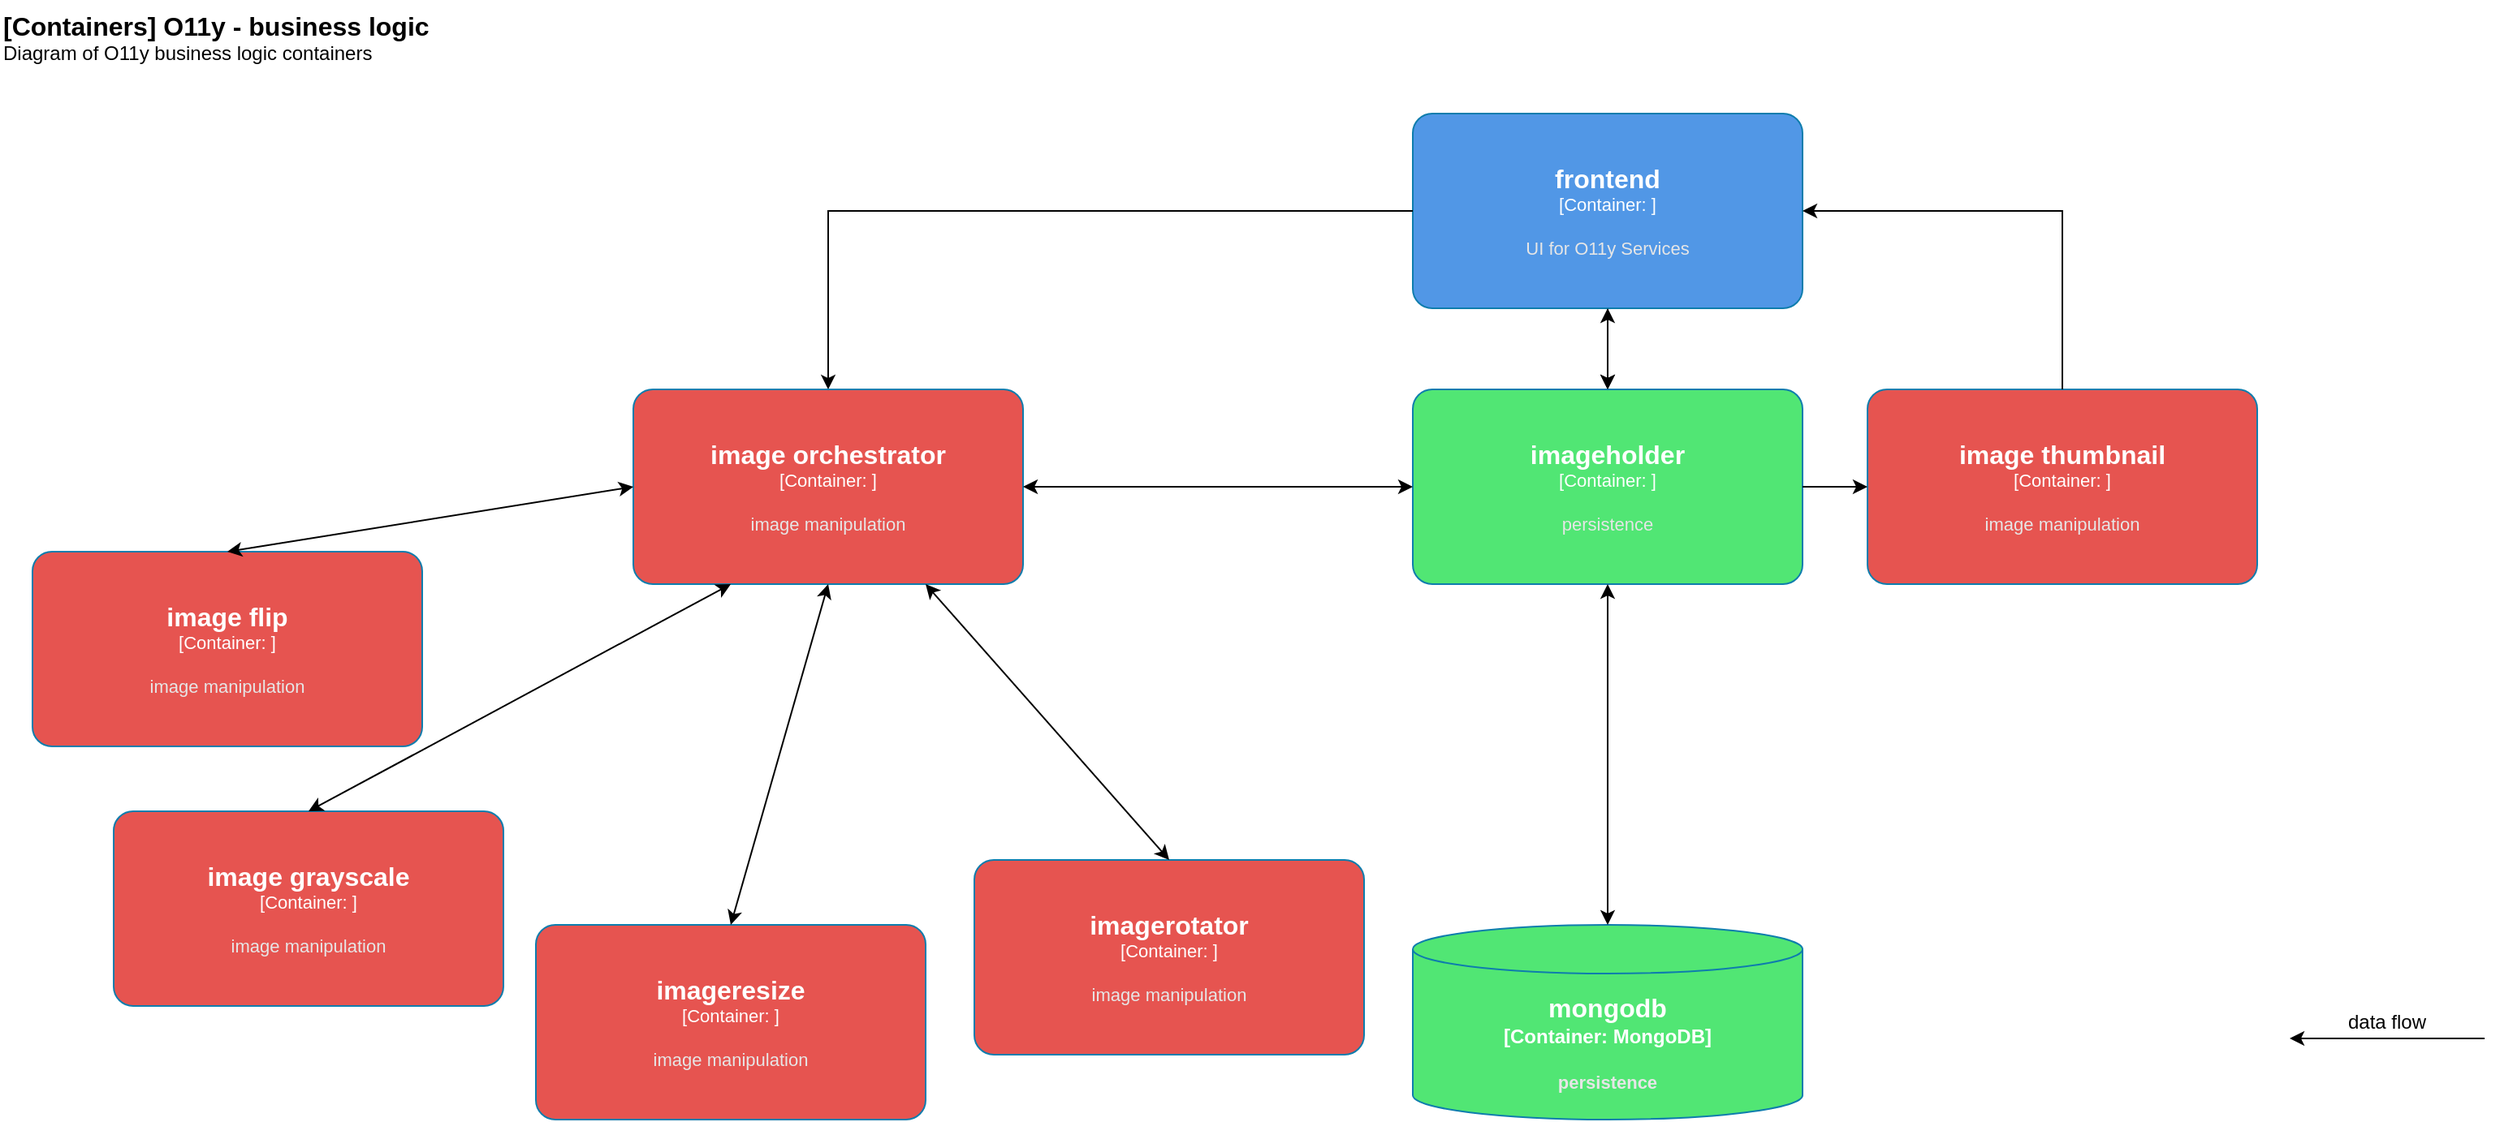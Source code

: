 <mxfile version="16.1.2" type="device"><diagram name="Page-1" id="5f0bae14-7c28-e335-631c-24af17079c00"><mxGraphModel dx="3055" dy="1018" grid="1" gridSize="10" guides="1" tooltips="1" connect="1" arrows="1" fold="1" page="1" pageScale="1" pageWidth="1100" pageHeight="850" background="none" math="0" shadow="0"><root><mxCell id="0"/><mxCell id="1" parent="0"/><mxCell id="iwrlAtaEDqcLhYDysE9W-30" style="edgeStyle=orthogonalEdgeStyle;rounded=0;orthogonalLoop=1;jettySize=auto;html=1;" edge="1" parent="1" source="iwrlAtaEDqcLhYDysE9W-4" target="iwrlAtaEDqcLhYDysE9W-6"><mxGeometry relative="1" as="geometry"/></mxCell><object placeholders="1" c4Name="frontend" c4Type="Container" c4Technology="" c4Description="UI for O11y Services" label="&lt;font style=&quot;font-size: 16px&quot;&gt;&lt;b&gt;%c4Name%&lt;/b&gt;&lt;/font&gt;&lt;div&gt;[%c4Type%: %c4Technology%]&lt;/div&gt;&lt;br&gt;&lt;div&gt;&lt;font style=&quot;font-size: 11px&quot;&gt;&lt;font color=&quot;#E6E6E6&quot;&gt;%c4Description%&lt;/font&gt;&lt;/div&gt;" id="iwrlAtaEDqcLhYDysE9W-4"><mxCell style="rounded=1;whiteSpace=wrap;html=1;fontSize=11;labelBackgroundColor=none;fillColor=#5197E6;fontColor=#ffffff;align=center;arcSize=10;strokeColor=#0E7DAD;metaEdit=1;resizable=0;points=[[0.25,0,0],[0.5,0,0],[0.75,0,0],[1,0.25,0],[1,0.5,0],[1,0.75,0],[0.75,1,0],[0.5,1,0],[0.25,1,0],[0,0.75,0],[0,0.5,0],[0,0.25,0]];" vertex="1" parent="1"><mxGeometry x="-210" y="110" width="240" height="120" as="geometry"/></mxCell></object><object placeholders="1" c4Name="image thumbnail" c4Type="Container" c4Technology="" c4Description="image manipulation" label="&lt;font style=&quot;font-size: 16px&quot;&gt;&lt;b&gt;%c4Name%&lt;/b&gt;&lt;/font&gt;&lt;div&gt;[%c4Type%: %c4Technology%]&lt;/div&gt;&lt;br&gt;&lt;div&gt;&lt;font style=&quot;font-size: 11px&quot;&gt;&lt;font color=&quot;#E6E6E6&quot;&gt;%c4Description%&lt;/font&gt;&lt;/div&gt;" id="iwrlAtaEDqcLhYDysE9W-5"><mxCell style="rounded=1;whiteSpace=wrap;html=1;fontSize=11;labelBackgroundColor=none;fillColor=#E65450;fontColor=#ffffff;align=center;arcSize=10;strokeColor=#0E7DAD;metaEdit=1;resizable=0;points=[[0.25,0,0],[0.5,0,0],[0.75,0,0],[1,0.25,0],[1,0.5,0],[1,0.75,0],[0.75,1,0],[0.5,1,0],[0.25,1,0],[0,0.75,0],[0,0.5,0],[0,0.25,0]];" vertex="1" parent="1"><mxGeometry x="70" y="280" width="240" height="120" as="geometry"/></mxCell></object><mxCell id="iwrlAtaEDqcLhYDysE9W-28" style="edgeStyle=orthogonalEdgeStyle;rounded=0;orthogonalLoop=1;jettySize=auto;html=1;entryX=0.5;entryY=0;entryDx=0;entryDy=0;entryPerimeter=0;exitX=0;exitY=0.5;exitDx=0;exitDy=0;exitPerimeter=0;" edge="1" parent="1" source="iwrlAtaEDqcLhYDysE9W-4" target="iwrlAtaEDqcLhYDysE9W-7"><mxGeometry relative="1" as="geometry"><mxPoint x="-570" y="50" as="sourcePoint"/></mxGeometry></mxCell><object placeholders="1" c4Name="imageholder" c4Type="Container" c4Technology="" c4Description="persistence" label="&lt;font style=&quot;font-size: 16px&quot;&gt;&lt;b&gt;%c4Name%&lt;/b&gt;&lt;/font&gt;&lt;div&gt;[%c4Type%: %c4Technology%]&lt;/div&gt;&lt;br&gt;&lt;div&gt;&lt;font style=&quot;font-size: 11px&quot;&gt;&lt;font color=&quot;#E6E6E6&quot;&gt;%c4Description%&lt;/font&gt;&lt;/div&gt;" id="iwrlAtaEDqcLhYDysE9W-6"><mxCell style="rounded=1;whiteSpace=wrap;html=1;fontSize=11;labelBackgroundColor=none;fillColor=#51E674;fontColor=#ffffff;align=center;arcSize=10;strokeColor=#0E7DAD;metaEdit=1;resizable=0;points=[[0.25,0,0],[0.5,0,0],[0.75,0,0],[1,0.25,0],[1,0.5,0],[1,0.75,0],[0.75,1,0],[0.5,1,0],[0.25,1,0],[0,0.75,0],[0,0.5,0],[0,0.25,0]];" vertex="1" parent="1"><mxGeometry x="-210" y="280" width="240" height="120" as="geometry"/></mxCell></object><object placeholders="1" c4Name="image orchestrator" c4Type="Container" c4Technology="" c4Description="image manipulation" label="&lt;font style=&quot;font-size: 16px&quot;&gt;&lt;b&gt;%c4Name%&lt;/b&gt;&lt;/font&gt;&lt;div&gt;[%c4Type%: %c4Technology%]&lt;/div&gt;&lt;br&gt;&lt;div&gt;&lt;font style=&quot;font-size: 11px&quot;&gt;&lt;font color=&quot;#E6E6E6&quot;&gt;%c4Description%&lt;/font&gt;&lt;/div&gt;" id="iwrlAtaEDqcLhYDysE9W-7"><mxCell style="rounded=1;whiteSpace=wrap;html=1;fontSize=11;labelBackgroundColor=none;fillColor=#E65450;fontColor=#ffffff;align=center;arcSize=10;strokeColor=#0E7DAD;metaEdit=1;resizable=0;points=[[0.25,0,0],[0.5,0,0],[0.75,0,0],[1,0.25,0],[1,0.5,0],[1,0.75,0],[0.75,1,0],[0.5,1,0],[0.25,1,0],[0,0.75,0],[0,0.5,0],[0,0.25,0]];" vertex="1" parent="1"><mxGeometry x="-690" y="280" width="240" height="120" as="geometry"/></mxCell></object><object placeholders="1" c4Name="image flip" c4Type="Container" c4Technology="" c4Description="image manipulation" label="&lt;font style=&quot;font-size: 16px&quot;&gt;&lt;b&gt;%c4Name%&lt;/b&gt;&lt;/font&gt;&lt;div&gt;[%c4Type%: %c4Technology%]&lt;/div&gt;&lt;br&gt;&lt;div&gt;&lt;font style=&quot;font-size: 11px&quot;&gt;&lt;font color=&quot;#E6E6E6&quot;&gt;%c4Description%&lt;/font&gt;&lt;/div&gt;" id="iwrlAtaEDqcLhYDysE9W-8"><mxCell style="rounded=1;whiteSpace=wrap;html=1;fontSize=11;labelBackgroundColor=none;fillColor=#E65450;fontColor=#ffffff;align=center;arcSize=10;strokeColor=#0E7DAD;metaEdit=1;resizable=0;points=[[0.25,0,0],[0.5,0,0],[0.75,0,0],[1,0.25,0],[1,0.5,0],[1,0.75,0],[0.75,1,0],[0.5,1,0],[0.25,1,0],[0,0.75,0],[0,0.5,0],[0,0.25,0]];" vertex="1" parent="1"><mxGeometry x="-1060" y="380" width="240" height="120" as="geometry"/></mxCell></object><object placeholders="1" c4Name="image grayscale" c4Type="Container" c4Technology="" c4Description="image manipulation" label="&lt;font style=&quot;font-size: 16px&quot;&gt;&lt;b&gt;%c4Name%&lt;/b&gt;&lt;/font&gt;&lt;div&gt;[%c4Type%: %c4Technology%]&lt;/div&gt;&lt;br&gt;&lt;div&gt;&lt;font style=&quot;font-size: 11px&quot;&gt;&lt;font color=&quot;#E6E6E6&quot;&gt;%c4Description%&lt;/font&gt;&lt;/div&gt;" id="iwrlAtaEDqcLhYDysE9W-9"><mxCell style="rounded=1;whiteSpace=wrap;html=1;fontSize=11;labelBackgroundColor=none;fillColor=#E65450;fontColor=#ffffff;align=center;arcSize=10;strokeColor=#0E7DAD;metaEdit=1;resizable=0;points=[[0.25,0,0],[0.5,0,0],[0.75,0,0],[1,0.25,0],[1,0.5,0],[1,0.75,0],[0.75,1,0],[0.5,1,0],[0.25,1,0],[0,0.75,0],[0,0.5,0],[0,0.25,0]];" vertex="1" parent="1"><mxGeometry x="-1010" y="540" width="240" height="120" as="geometry"/></mxCell></object><object placeholders="1" c4Name="imageresize" c4Type="Container" c4Technology="" c4Description="image manipulation" label="&lt;font style=&quot;font-size: 16px&quot;&gt;&lt;b&gt;%c4Name%&lt;/b&gt;&lt;/font&gt;&lt;div&gt;[%c4Type%: %c4Technology%]&lt;/div&gt;&lt;br&gt;&lt;div&gt;&lt;font style=&quot;font-size: 11px&quot;&gt;&lt;font color=&quot;#E6E6E6&quot;&gt;%c4Description%&lt;/font&gt;&lt;/div&gt;" id="iwrlAtaEDqcLhYDysE9W-10"><mxCell style="rounded=1;whiteSpace=wrap;html=1;fontSize=11;labelBackgroundColor=none;fillColor=#E65450;fontColor=#ffffff;align=center;arcSize=10;strokeColor=#0E7DAD;metaEdit=1;resizable=0;points=[[0.25,0,0],[0.5,0,0],[0.75,0,0],[1,0.25,0],[1,0.5,0],[1,0.75,0],[0.75,1,0],[0.5,1,0],[0.25,1,0],[0,0.75,0],[0,0.5,0],[0,0.25,0]];" vertex="1" parent="1"><mxGeometry x="-750" y="610" width="240" height="120" as="geometry"/></mxCell></object><object placeholders="1" c4Name="imagerotator" c4Type="Container" c4Technology="" c4Description="image manipulation" label="&lt;font style=&quot;font-size: 16px&quot;&gt;&lt;b&gt;%c4Name%&lt;/b&gt;&lt;/font&gt;&lt;div&gt;[%c4Type%: %c4Technology%]&lt;/div&gt;&lt;br&gt;&lt;div&gt;&lt;font style=&quot;font-size: 11px&quot;&gt;&lt;font color=&quot;#E6E6E6&quot;&gt;%c4Description%&lt;/font&gt;&lt;/div&gt;" id="iwrlAtaEDqcLhYDysE9W-11"><mxCell style="rounded=1;whiteSpace=wrap;html=1;fontSize=11;labelBackgroundColor=none;fillColor=#E65450;fontColor=#ffffff;align=center;arcSize=10;strokeColor=#0E7DAD;metaEdit=1;resizable=0;points=[[0.25,0,0],[0.5,0,0],[0.75,0,0],[1,0.25,0],[1,0.5,0],[1,0.75,0],[0.75,1,0],[0.5,1,0],[0.25,1,0],[0,0.75,0],[0,0.5,0],[0,0.25,0]];" vertex="1" parent="1"><mxGeometry x="-480" y="570" width="240" height="120" as="geometry"/></mxCell></object><object placeholders="1" c4Type="mongodb" c4Container="Container" c4Technology="MongoDB" c4Description="persistence" label="&lt;font style=&quot;font-size: 16px&quot;&gt;&lt;b&gt;%c4Type%&lt;/font&gt;&lt;div&gt;[%c4Container%:&amp;nbsp;%c4Technology%]&lt;/div&gt;&lt;br&gt;&lt;div&gt;&lt;font style=&quot;font-size: 11px&quot;&gt;&lt;font color=&quot;#E6E6E6&quot;&gt;%c4Description%&lt;/font&gt;&lt;/div&gt;" id="iwrlAtaEDqcLhYDysE9W-12"><mxCell style="shape=cylinder3;size=15;whiteSpace=wrap;html=1;boundedLbl=1;rounded=0;labelBackgroundColor=none;fillColor=#51E674;fontSize=12;fontColor=#ffffff;align=center;strokeColor=#0E7DAD;metaEdit=1;points=[[0.5,0,0],[1,0.25,0],[1,0.5,0],[1,0.75,0],[0.5,1,0],[0,0.75,0],[0,0.5,0],[0,0.25,0]];resizable=0;" vertex="1" parent="1"><mxGeometry x="-210" y="610" width="240" height="120" as="geometry"/></mxCell></object><object placeholders="1" c4Name="[Containers] O11y - business logic" c4Type="ContainerDiagramTitle" c4Description="Diagram of O11y business logic containers" label="&lt;font style=&quot;font-size: 16px&quot;&gt;&lt;b&gt;&lt;div style=&quot;text-align: left&quot;&gt;%c4Name%&lt;/div&gt;&lt;/b&gt;&lt;/font&gt;&lt;div style=&quot;text-align: left&quot;&gt;%c4Description%&lt;/div&gt;" id="iwrlAtaEDqcLhYDysE9W-14"><mxCell style="text;html=1;strokeColor=none;fillColor=none;align=left;verticalAlign=top;whiteSpace=wrap;rounded=0;metaEdit=1;allowArrows=0;resizable=1;rotatable=0;connectable=0;recursiveResize=0;expand=0;pointerEvents=0;points=[[0.25,0,0],[0.5,0,0],[0.75,0,0],[1,0.25,0],[1,0.5,0],[1,0.75,0],[0.75,1,0],[0.5,1,0],[0.25,1,0],[0,0.75,0],[0,0.5,0],[0,0.25,0]];" vertex="1" parent="1"><mxGeometry x="-1080" y="40" width="310" height="40" as="geometry"/></mxCell></object><mxCell id="iwrlAtaEDqcLhYDysE9W-20" value="" style="endArrow=classic;startArrow=classic;html=1;rounded=0;entryX=0.5;entryY=1;entryDx=0;entryDy=0;entryPerimeter=0;" edge="1" parent="1" source="iwrlAtaEDqcLhYDysE9W-6" target="iwrlAtaEDqcLhYDysE9W-4"><mxGeometry width="50" height="50" relative="1" as="geometry"><mxPoint x="-710" y="350" as="sourcePoint"/><mxPoint x="-660" y="300" as="targetPoint"/></mxGeometry></mxCell><mxCell id="iwrlAtaEDqcLhYDysE9W-29" value="" style="endArrow=classic;startArrow=classic;html=1;rounded=0;exitX=0.5;exitY=0;exitDx=0;exitDy=0;exitPerimeter=0;entryX=0.5;entryY=1;entryDx=0;entryDy=0;entryPerimeter=0;" edge="1" parent="1" source="iwrlAtaEDqcLhYDysE9W-12" target="iwrlAtaEDqcLhYDysE9W-6"><mxGeometry width="50" height="50" relative="1" as="geometry"><mxPoint x="-280" y="290" as="sourcePoint"/><mxPoint x="-280" y="240" as="targetPoint"/></mxGeometry></mxCell><mxCell id="iwrlAtaEDqcLhYDysE9W-31" style="edgeStyle=orthogonalEdgeStyle;rounded=0;orthogonalLoop=1;jettySize=auto;html=1;entryX=1;entryY=0.5;entryDx=0;entryDy=0;entryPerimeter=0;exitX=0.5;exitY=0;exitDx=0;exitDy=0;exitPerimeter=0;" edge="1" parent="1" source="iwrlAtaEDqcLhYDysE9W-5" target="iwrlAtaEDqcLhYDysE9W-4"><mxGeometry relative="1" as="geometry"><mxPoint x="-360" y="290" as="sourcePoint"/><mxPoint x="-200" y="180" as="targetPoint"/></mxGeometry></mxCell><mxCell id="iwrlAtaEDqcLhYDysE9W-32" value="" style="endArrow=classic;startArrow=classic;html=1;rounded=0;entryX=1;entryY=0.5;entryDx=0;entryDy=0;entryPerimeter=0;exitX=0;exitY=0.5;exitDx=0;exitDy=0;exitPerimeter=0;" edge="1" parent="1" source="iwrlAtaEDqcLhYDysE9W-6" target="iwrlAtaEDqcLhYDysE9W-7"><mxGeometry width="50" height="50" relative="1" as="geometry"><mxPoint x="-420" y="490" as="sourcePoint"/><mxPoint x="-420" y="440" as="targetPoint"/></mxGeometry></mxCell><mxCell id="iwrlAtaEDqcLhYDysE9W-34" style="edgeStyle=orthogonalEdgeStyle;rounded=0;orthogonalLoop=1;jettySize=auto;html=1;entryX=0;entryY=0.5;entryDx=0;entryDy=0;entryPerimeter=0;exitX=1;exitY=0.5;exitDx=0;exitDy=0;exitPerimeter=0;" edge="1" parent="1" source="iwrlAtaEDqcLhYDysE9W-6" target="iwrlAtaEDqcLhYDysE9W-5"><mxGeometry relative="1" as="geometry"><mxPoint x="200" y="290" as="sourcePoint"/><mxPoint x="40" y="180" as="targetPoint"/></mxGeometry></mxCell><mxCell id="iwrlAtaEDqcLhYDysE9W-35" value="" style="endArrow=classic;startArrow=classic;html=1;rounded=0;exitX=0.5;exitY=0;exitDx=0;exitDy=0;exitPerimeter=0;entryX=0.75;entryY=1;entryDx=0;entryDy=0;entryPerimeter=0;" edge="1" parent="1" source="iwrlAtaEDqcLhYDysE9W-11" target="iwrlAtaEDqcLhYDysE9W-7"><mxGeometry width="50" height="50" relative="1" as="geometry"><mxPoint x="-80" y="620" as="sourcePoint"/><mxPoint x="-280" y="410" as="targetPoint"/></mxGeometry></mxCell><mxCell id="iwrlAtaEDqcLhYDysE9W-36" value="" style="endArrow=classic;startArrow=classic;html=1;rounded=0;exitX=0.5;exitY=0;exitDx=0;exitDy=0;exitPerimeter=0;entryX=0.5;entryY=1;entryDx=0;entryDy=0;entryPerimeter=0;" edge="1" parent="1" source="iwrlAtaEDqcLhYDysE9W-10" target="iwrlAtaEDqcLhYDysE9W-7"><mxGeometry width="50" height="50" relative="1" as="geometry"><mxPoint x="-390" y="620" as="sourcePoint"/><mxPoint x="-500" y="410" as="targetPoint"/></mxGeometry></mxCell><mxCell id="iwrlAtaEDqcLhYDysE9W-37" value="" style="endArrow=classic;startArrow=classic;html=1;rounded=0;exitX=0.5;exitY=0;exitDx=0;exitDy=0;exitPerimeter=0;entryX=0.25;entryY=1;entryDx=0;entryDy=0;entryPerimeter=0;" edge="1" parent="1" source="iwrlAtaEDqcLhYDysE9W-9" target="iwrlAtaEDqcLhYDysE9W-7"><mxGeometry width="50" height="50" relative="1" as="geometry"><mxPoint x="-640" y="620" as="sourcePoint"/><mxPoint x="-560" y="410" as="targetPoint"/></mxGeometry></mxCell><mxCell id="iwrlAtaEDqcLhYDysE9W-38" value="" style="endArrow=classic;startArrow=classic;html=1;rounded=0;exitX=0.5;exitY=0;exitDx=0;exitDy=0;exitPerimeter=0;entryX=0;entryY=0.5;entryDx=0;entryDy=0;entryPerimeter=0;" edge="1" parent="1" source="iwrlAtaEDqcLhYDysE9W-8" target="iwrlAtaEDqcLhYDysE9W-7"><mxGeometry width="50" height="50" relative="1" as="geometry"><mxPoint x="-890" y="620" as="sourcePoint"/><mxPoint x="-620" y="410" as="targetPoint"/></mxGeometry></mxCell><mxCell id="iwrlAtaEDqcLhYDysE9W-40" style="edgeStyle=orthogonalEdgeStyle;rounded=0;orthogonalLoop=1;jettySize=auto;html=1;" edge="1" parent="1"><mxGeometry relative="1" as="geometry"><mxPoint x="450" y="680" as="sourcePoint"/><mxPoint x="330" y="680" as="targetPoint"/><Array as="points"><mxPoint x="330" y="680"/></Array></mxGeometry></mxCell><mxCell id="iwrlAtaEDqcLhYDysE9W-41" value="data flow" style="text;html=1;strokeColor=none;fillColor=none;align=center;verticalAlign=middle;whiteSpace=wrap;rounded=0;" vertex="1" parent="1"><mxGeometry x="360" y="655" width="60" height="30" as="geometry"/></mxCell></root></mxGraphModel></diagram></mxfile>